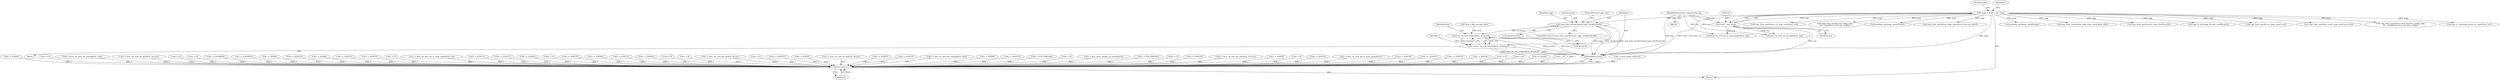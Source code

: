 digraph "0_linux_9c895160d25a76c21b65bad141b08e8d4f99afef@API" {
"1000754" [label="(Call,copy_from_user(&control, argp, sizeof(control)))"];
"1000115" [label="(Call,*argp = (void __user *)arg)"];
"1000117" [label="(Call,(void __user *)arg)"];
"1000106" [label="(MethodParameterIn,unsigned long arg)"];
"1000763" [label="(Call,kvm_vm_ioctl_reinject(kvm, &control))"];
"1000761" [label="(Call,r = kvm_vm_ioctl_reinject(kvm, &control))"];
"1000911" [label="(Return,return r;)"];
"1000224" [label="(Call,r = kvm_ioapic_init(kvm))"];
"1000629" [label="(Call,r = -ENXIO)"];
"1000544" [label="(Call,r = 0)"];
"1000536" [label="(Call,r = kvm_vm_ioctl_set_irqchip(kvm, chip))"];
"1000768" [label="(Identifier,r)"];
"1000760" [label="(ControlStructure,goto out;)"];
"1000757" [label="(Identifier,argp)"];
"1000731" [label="(Call,r = kvm_vm_ioctl_set_pit2(kvm, &u.ps2))"];
"1000754" [label="(Call,copy_from_user(&control, argp, sizeof(control)))"];
"1000805" [label="(Call,r = 0)"];
"1000498" [label="(Call,r = 0)"];
"1000213" [label="(Call,r = -ENOMEM)"];
"1000747" [label="(Block,)"];
"1000109" [label="(Call,*kvm = filp->private_data)"];
"1000132" [label="(Call,kvm_vm_ioctl_set_tss_addr(kvm, arg))"];
"1000355" [label="(Call,r = -ENOMEM)"];
"1000404" [label="(Call,r = -ENXIO)"];
"1000486" [label="(Call,r = -EFAULT)"];
"1000819" [label="(Call,copy_from_user(&user_ns, argp, sizeof(user_ns)))"];
"1000570" [label="(Call,r = -ENXIO)"];
"1000116" [label="(Identifier,argp)"];
"1000681" [label="(Call,r = -EFAULT)"];
"1000893" [label="(Call,r = -EFAULT)"];
"1000770" [label="(Call,r = 0)"];
"1000329" [label="(Call,copy_from_user(&u.pit_config, argp,\n\t\t\t\t   sizeof(struct kvm_pit_config)))"];
"1000168" [label="(Call,r = kvm_vm_ioctl_set_nr_mmu_pages(kvm, arg))"];
"1000912" [label="(Identifier,r)"];
"1000324" [label="(Call,r = -EFAULT)"];
"1000115" [label="(Call,*argp = (void __user *)arg)"];
"1000513" [label="(Call,memdup_user(argp, sizeof(*chip)))"];
"1000119" [label="(Identifier,arg)"];
"1000429" [label="(Call,r = -EFAULT)"];
"1000191" [label="(Call,r = -EEXIST)"];
"1000755" [label="(Call,&control)"];
"1000162" [label="(Call,r < 0)"];
"1000392" [label="(Call,r = -EFAULT)"];
"1000826" [label="(Call,r = -EINVAL)"];
"1000144" [label="(Call,r = -EFAULT)"];
"1000792" [label="(Call,r = -EINVAL)"];
"1000117" [label="(Call,(void __user *)arg)"];
"1000107" [label="(Block,)"];
"1000764" [label="(Identifier,kvm)"];
"1000446" [label="(Call,r = 0)"];
"1000742" [label="(Call,r = 0)"];
"1000561" [label="(Call,copy_from_user(&u.ps, argp, sizeof(struct kvm_pit_state)))"];
"1000582" [label="(Call,r = kvm_vm_ioctl_get_pit(kvm, &u.ps))"];
"1000835" [label="(Call,r = 0)"];
"1000761" [label="(Call,r = kvm_vm_ioctl_reinject(kvm, &control))"];
"1000613" [label="(Call,r = -EFAULT)"];
"1000758" [label="(Call,sizeof(control))"];
"1000455" [label="(Call,memdup_user(argp, sizeof(*chip)))"];
"1000719" [label="(Call,r = -ENXIO)"];
"1000641" [label="(Call,r = kvm_vm_ioctl_set_pit(kvm, &u.ps))"];
"1000765" [label="(Call,&control)"];
"1000344" [label="(Call,r = -EEXIST)"];
"1000814" [label="(Call,r = -EFAULT)"];
"1000762" [label="(Identifier,r)"];
"1000478" [label="(Call,r = kvm_vm_ioctl_get_irqchip(kvm, chip))"];
"1000658" [label="(Call,r = -ENXIO)"];
"1000170" [label="(Call,kvm_vm_ioctl_set_nr_mmu_pages(kvm, arg))"];
"1000121" [label="(Call,r = -ENOTTY)"];
"1000522" [label="(Call,r = PTR_ERR(chip))"];
"1000607" [label="(Call,r = 0)"];
"1000149" [label="(Call,copy_from_user(&ident_addr, argp, sizeof ident_addr))"];
"1000122" [label="(Identifier,r)"];
"1000276" [label="(Call,r = kvm_setup_default_irq_routing(kvm))"];
"1000753" [label="(ControlStructure,if (copy_from_user(&control, argp, sizeof(control))))"];
"1000464" [label="(Call,r = PTR_ERR(chip))"];
"1000378" [label="(Call,r = 0)"];
"1000703" [label="(Call,r = -EFAULT)"];
"1000670" [label="(Call,r = kvm_vm_ioctl_get_pit2(kvm, &u.ps2))"];
"1000469" [label="(Call,r = -ENXIO)"];
"1000905" [label="(Call,r = 0)"];
"1000708" [label="(Call,copy_from_user(&u.ps2, argp, sizeof(u.ps2)))"];
"1000686" [label="(Call,copy_to_user(argp, &u.ps2, sizeof(u.ps2)))"];
"1000776" [label="(Call,r = -EFAULT)"];
"1000911" [label="(Return,return r;)"];
"1000618" [label="(Call,copy_from_user(&u.ps, argp, sizeof u.ps))"];
"1000397" [label="(Call,copy_from_user(&irq_event, argp, sizeof irq_event))"];
"1000178" [label="(Call,r = kvm_vm_ioctl_get_nr_mmu_pages(kvm))"];
"1000781" [label="(Call,copy_from_user(&kvm->arch.xen_hvm_config, argp,\n\t\t\t\t   sizeof(struct kvm_xen_hvm_config)))"];
"1000593" [label="(Call,r = -EFAULT)"];
"1000106" [label="(MethodParameterIn,unsigned long arg)"];
"1000749" [label="(Call,r =  -EFAULT)"];
"1000898" [label="(Call,copy_to_user(argp, &user_ns, sizeof(user_ns)))"];
"1000763" [label="(Call,kvm_vm_ioctl_reinject(kvm, &control))"];
"1000556" [label="(Call,r = -EFAULT)"];
"1000913" [label="(MethodReturn,long)"];
"1000202" [label="(Call,r = -EINVAL)"];
"1000697" [label="(Call,r = 0)"];
"1000652" [label="(Call,r = 0)"];
"1000527" [label="(Call,r = -ENXIO)"];
"1000136" [label="(Call,r < 0)"];
"1000754" -> "1000753"  [label="AST: "];
"1000754" -> "1000758"  [label="CFG: "];
"1000755" -> "1000754"  [label="AST: "];
"1000757" -> "1000754"  [label="AST: "];
"1000758" -> "1000754"  [label="AST: "];
"1000760" -> "1000754"  [label="CFG: "];
"1000762" -> "1000754"  [label="CFG: "];
"1000754" -> "1000913"  [label="DDG: copy_from_user(&control, argp, sizeof(control))"];
"1000754" -> "1000913"  [label="DDG: argp"];
"1000754" -> "1000913"  [label="DDG: &control"];
"1000115" -> "1000754"  [label="DDG: argp"];
"1000754" -> "1000763"  [label="DDG: &control"];
"1000115" -> "1000107"  [label="AST: "];
"1000115" -> "1000117"  [label="CFG: "];
"1000116" -> "1000115"  [label="AST: "];
"1000117" -> "1000115"  [label="AST: "];
"1000122" -> "1000115"  [label="CFG: "];
"1000115" -> "1000913"  [label="DDG: (void __user *)arg"];
"1000115" -> "1000913"  [label="DDG: argp"];
"1000117" -> "1000115"  [label="DDG: arg"];
"1000115" -> "1000149"  [label="DDG: argp"];
"1000115" -> "1000329"  [label="DDG: argp"];
"1000115" -> "1000397"  [label="DDG: argp"];
"1000115" -> "1000455"  [label="DDG: argp"];
"1000115" -> "1000513"  [label="DDG: argp"];
"1000115" -> "1000561"  [label="DDG: argp"];
"1000115" -> "1000618"  [label="DDG: argp"];
"1000115" -> "1000686"  [label="DDG: argp"];
"1000115" -> "1000708"  [label="DDG: argp"];
"1000115" -> "1000781"  [label="DDG: argp"];
"1000115" -> "1000819"  [label="DDG: argp"];
"1000115" -> "1000898"  [label="DDG: argp"];
"1000117" -> "1000119"  [label="CFG: "];
"1000118" -> "1000117"  [label="AST: "];
"1000119" -> "1000117"  [label="AST: "];
"1000117" -> "1000913"  [label="DDG: arg"];
"1000106" -> "1000117"  [label="DDG: arg"];
"1000117" -> "1000132"  [label="DDG: arg"];
"1000117" -> "1000170"  [label="DDG: arg"];
"1000106" -> "1000103"  [label="AST: "];
"1000106" -> "1000913"  [label="DDG: arg"];
"1000106" -> "1000132"  [label="DDG: arg"];
"1000106" -> "1000170"  [label="DDG: arg"];
"1000763" -> "1000761"  [label="AST: "];
"1000763" -> "1000765"  [label="CFG: "];
"1000764" -> "1000763"  [label="AST: "];
"1000765" -> "1000763"  [label="AST: "];
"1000761" -> "1000763"  [label="CFG: "];
"1000763" -> "1000913"  [label="DDG: kvm"];
"1000763" -> "1000913"  [label="DDG: &control"];
"1000763" -> "1000761"  [label="DDG: kvm"];
"1000763" -> "1000761"  [label="DDG: &control"];
"1000109" -> "1000763"  [label="DDG: kvm"];
"1000761" -> "1000747"  [label="AST: "];
"1000762" -> "1000761"  [label="AST: "];
"1000768" -> "1000761"  [label="CFG: "];
"1000761" -> "1000913"  [label="DDG: r"];
"1000761" -> "1000913"  [label="DDG: kvm_vm_ioctl_reinject(kvm, &control)"];
"1000761" -> "1000911"  [label="DDG: r"];
"1000911" -> "1000107"  [label="AST: "];
"1000911" -> "1000912"  [label="CFG: "];
"1000912" -> "1000911"  [label="AST: "];
"1000913" -> "1000911"  [label="CFG: "];
"1000911" -> "1000913"  [label="DDG: <RET>"];
"1000912" -> "1000911"  [label="DDG: r"];
"1000613" -> "1000911"  [label="DDG: r"];
"1000464" -> "1000911"  [label="DDG: r"];
"1000168" -> "1000911"  [label="DDG: r"];
"1000792" -> "1000911"  [label="DDG: r"];
"1000213" -> "1000911"  [label="DDG: r"];
"1000749" -> "1000911"  [label="DDG: r"];
"1000776" -> "1000911"  [label="DDG: r"];
"1000355" -> "1000911"  [label="DDG: r"];
"1000629" -> "1000911"  [label="DDG: r"];
"1000681" -> "1000911"  [label="DDG: r"];
"1000224" -> "1000911"  [label="DDG: r"];
"1000570" -> "1000911"  [label="DDG: r"];
"1000826" -> "1000911"  [label="DDG: r"];
"1000404" -> "1000911"  [label="DDG: r"];
"1000178" -> "1000911"  [label="DDG: r"];
"1000582" -> "1000911"  [label="DDG: r"];
"1000556" -> "1000911"  [label="DDG: r"];
"1000527" -> "1000911"  [label="DDG: r"];
"1000905" -> "1000911"  [label="DDG: r"];
"1000805" -> "1000911"  [label="DDG: r"];
"1000607" -> "1000911"  [label="DDG: r"];
"1000392" -> "1000911"  [label="DDG: r"];
"1000478" -> "1000911"  [label="DDG: r"];
"1000202" -> "1000911"  [label="DDG: r"];
"1000446" -> "1000911"  [label="DDG: r"];
"1000378" -> "1000911"  [label="DDG: r"];
"1000893" -> "1000911"  [label="DDG: r"];
"1000652" -> "1000911"  [label="DDG: r"];
"1000498" -> "1000911"  [label="DDG: r"];
"1000670" -> "1000911"  [label="DDG: r"];
"1000814" -> "1000911"  [label="DDG: r"];
"1000719" -> "1000911"  [label="DDG: r"];
"1000742" -> "1000911"  [label="DDG: r"];
"1000593" -> "1000911"  [label="DDG: r"];
"1000835" -> "1000911"  [label="DDG: r"];
"1000544" -> "1000911"  [label="DDG: r"];
"1000522" -> "1000911"  [label="DDG: r"];
"1000658" -> "1000911"  [label="DDG: r"];
"1000324" -> "1000911"  [label="DDG: r"];
"1000276" -> "1000911"  [label="DDG: r"];
"1000121" -> "1000911"  [label="DDG: r"];
"1000144" -> "1000911"  [label="DDG: r"];
"1000731" -> "1000911"  [label="DDG: r"];
"1000697" -> "1000911"  [label="DDG: r"];
"1000429" -> "1000911"  [label="DDG: r"];
"1000162" -> "1000911"  [label="DDG: r"];
"1000344" -> "1000911"  [label="DDG: r"];
"1000536" -> "1000911"  [label="DDG: r"];
"1000641" -> "1000911"  [label="DDG: r"];
"1000703" -> "1000911"  [label="DDG: r"];
"1000469" -> "1000911"  [label="DDG: r"];
"1000486" -> "1000911"  [label="DDG: r"];
"1000191" -> "1000911"  [label="DDG: r"];
"1000770" -> "1000911"  [label="DDG: r"];
"1000136" -> "1000911"  [label="DDG: r"];
}
